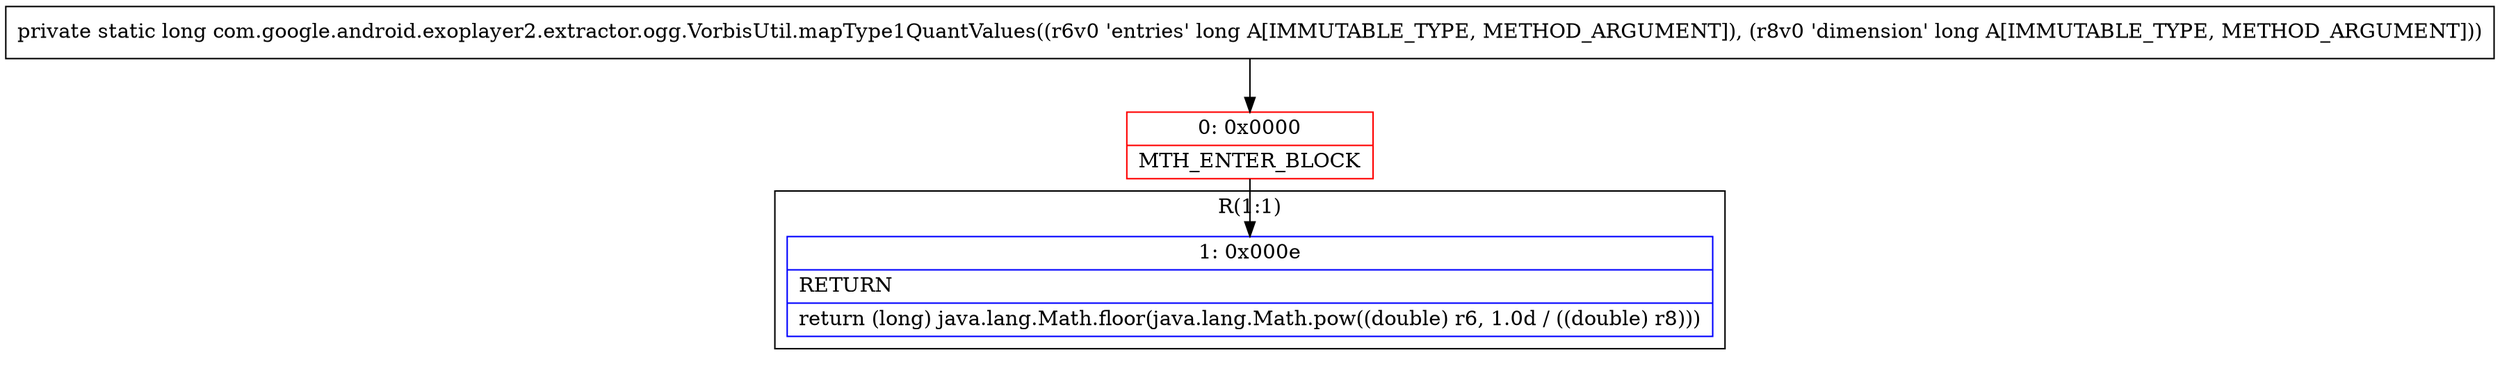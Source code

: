 digraph "CFG forcom.google.android.exoplayer2.extractor.ogg.VorbisUtil.mapType1QuantValues(JJ)J" {
subgraph cluster_Region_1997600300 {
label = "R(1:1)";
node [shape=record,color=blue];
Node_1 [shape=record,label="{1\:\ 0x000e|RETURN\l|return (long) java.lang.Math.floor(java.lang.Math.pow((double) r6, 1.0d \/ ((double) r8)))\l}"];
}
Node_0 [shape=record,color=red,label="{0\:\ 0x0000|MTH_ENTER_BLOCK\l}"];
MethodNode[shape=record,label="{private static long com.google.android.exoplayer2.extractor.ogg.VorbisUtil.mapType1QuantValues((r6v0 'entries' long A[IMMUTABLE_TYPE, METHOD_ARGUMENT]), (r8v0 'dimension' long A[IMMUTABLE_TYPE, METHOD_ARGUMENT])) }"];
MethodNode -> Node_0;
Node_0 -> Node_1;
}


